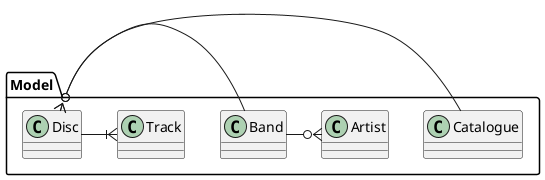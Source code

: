 @startuml

package "Model" {
'Entities definition
 class Disc
 class Catalogue
 class Artist
 class Band
 class Track

'Relationships
  Disc }o- Catalogue
  Disc }o- Band
  Band -o{ Artist
  Disc -|{ Track
}

@enduml
